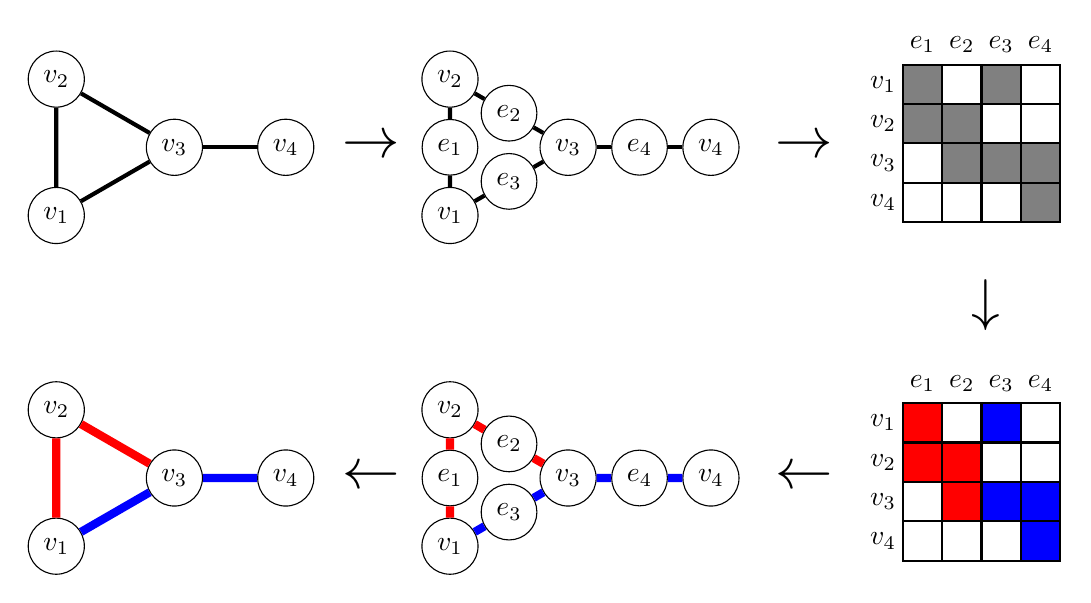 \begin{tikzpicture}[box/.style={rectangle,draw=black,thick, minimum size=0.5cm}]
		
	\begin{scope}
		\node at (3.5, 0){\huge$\rightarrow$};
	\end{scope}

	\begin{scope}
		\node at (9, 0){\huge$\rightarrow$};
	\end{scope}

	\begin{scope}
		\node at (11.3, -2){\huge$\downarrow$};
	\end{scope}
			
	\begin{scope}
		\node at (3.5, -4.2){\huge$\leftarrow$};
	\end{scope}

	\begin{scope}
		\node at (9, -4.2){\huge$\leftarrow$};
	\end{scope}
		
	\begin{scope}
		\node[shape=circle,fill=white,draw=black,minimum size=8pt] (1) at ($(-0.5,{sqrt(3)*-0.5})$) {$v_1$};
		\node[shape=circle,fill=white,draw=black,minimum size=8pt] (2) at ($(-0.5,{sqrt(3)*0.5})$) {$v_2$};
		\node[shape=circle,fill=white,draw=black,minimum size=8pt] (3) at (1, 0){$v_3$};
		\node[shape=circle,fill=white,draw=black,minimum size=8pt] (4) at ($({1+sqrt(2)}, 0)$) {$v_4$};
		
		\draw[line width=1.5pt] (1) -- (2) -- (3) -- (1);
		\draw[line width=1.5pt] (3) -- (4);
	\end{scope}

	\begin{scope}[local bounding box=scope1,shift={(5, 0)}]
		\node[shape=circle,fill=white,draw=black,minimum size=8pt] (1) at ($(-0.5,{sqrt(3)*-0.5})$) {$v_1$};
		\node[shape=circle,fill=white,draw=black,minimum size=8pt] (5) at ($(-0.5,0)$) {$e_1$};
		\node[shape=circle,fill=white,draw=black,minimum size=8pt] (2) at ($(-0.5,{sqrt(3)*0.5})$) {$v_2$};
		\node[shape=circle,fill=white,draw=black,minimum size=8pt] (6) at ($(0.25,{sqrt(3)*0.25})$){$e_2$};
		\node[shape=circle,fill=white,draw=black,minimum size=8pt] (3) at (1, 0){$v_3$};
		\node[shape=circle,fill=white,draw=black,minimum size=8pt] (7) at ($(0.25,{sqrt(3)*-0.25})$){$e_3$};
		\node[shape=circle,fill=white,draw=black,minimum size=8pt] (4) at ($({1+sqrt(2)+0.4}, 0)$) {$v_4$};
		\node[shape=circle,fill=white,draw=black,minimum size=8pt] (8) at ($({1+0.5*sqrt(2)+0.2}, 0)$){$e_4$};
			
		\draw[line width=1.5pt] (1) -- (5) -- (2) -- (6) -- (3) -- (7) -- (1);
		\draw[line width=1.5pt] (3) -- (8) -- (4);
	\end{scope}

	\begin{scope}[local bounding box=scope1,shift={(5, -4.2)}]
		\node[shape=circle,fill=white,draw=black,minimum size=8pt] (1) at ($(-0.5,{sqrt(3)*-0.5})$) {$v_1$};
		\node[shape=circle,fill=white,draw=black,minimum size=8pt] (5) at ($(-0.5,0)$) {$e_1$};
		\node[shape=circle,fill=white,draw=black,minimum size=8pt] (2) at ($(-0.5,{sqrt(3)*0.5})$) {$v_2$};
		\node[shape=circle,fill=white,draw=black,minimum size=8pt] (6) at ($(0.25,{sqrt(3)*0.25})$){$e_2$};
		\node[shape=circle,fill=white,draw=black,minimum size=8pt] (3) at (1, 0){$v_3$};
		\node[shape=circle,fill=white,draw=black,minimum size=8pt] (7) at ($(0.25,{sqrt(3)*-0.25})$){$e_3$};
		\node[shape=circle,fill=white,draw=black,minimum size=8pt] (4) at ($({1+sqrt(2)+0.4}, 0)$) {$v_4$};
		\node[shape=circle,fill=white,draw=black,minimum size=8pt] (8) at ($({1+0.5*sqrt(2)+0.2}, 0)$){$e_4$};
			
		\draw[line width=3pt,draw=red] (1) -- (5) -- (2) -- (6) -- (3);
		\draw[line width=3pt,draw=blue] (1) -- (7) -- (3) -- (8) -- (4);
	\end{scope}
	\begin{scope}[shift={(0, -4.2)}]
		\node[shape=circle,fill=white,draw=black,minimum size=8pt] (1) at ($(-0.5,{sqrt(3)*-0.5})$) {$v_1$};
		\node[shape=circle,fill=white,draw=black,minimum size=8pt] (2) at ($(-0.5,{sqrt(3)*0.5})$) {$v_2$};
		\node[shape=circle,fill=white,draw=black,minimum size=8pt] (3) at (1, 0){$v_3$};
		\node[shape=circle,fill=white,draw=black,minimum size=8pt] (4) at ($({1+sqrt(2)}, 0)$) {$v_4$};
		
		\draw[line width=3pt,draw=red] (1) -- (2) -- (3);
		\draw[line width=3pt,draw=blue] (1) -- (3) -- (4);
	\end{scope}
	\begin{scope}[shift={(10.5,-0.7)}]
		\foreach \x in {0,0.5,1,1.5}{
			\foreach \y in {0,0.5,1,1.5}
				\node[box] at (\x,\y){};
		}
		\node[box,fill=gray] at (0	,1.5){};
		\node[box,fill=gray] at (1	,1.5){};
		\node[box,fill=gray] at (0	,1){};
		\node[box,fill=gray] at (0.5	,1){};
		\node[box,fill=gray] at (0.5	,0.5){};
		\node[box,fill=gray] at (1	,0.5){};
		\node[box,fill=gray] at (1.5	,0.5){};
		\node[box,fill=gray] at (1.5	,0){};
		\node[] at (-0.5,	0) {$v_4$};
		\node[] at (-0.5,	0.5) {$v_3$};
		\node[] at (-0.5,	1) {$v_2$};
		\node[] at (-0.5,	1.5) {$v_1$};
		\node[] at (0,	2) {$e_1$};
		\node[] at (0.5,	2) {$e_2$};
		\node[] at (1,	2) {$e_3$};
		\node[] at (1.5,	2) {$e_4$};
	\end{scope}
	\begin{scope}[shift={(10.5,-5)}]
		\foreach \x in {0,0.5,1,1.5}{
			\foreach \y in {0,0.5,1,1.5}
				\node[box] at (\x,\y){};
		}
		\node[box,fill=red] at (0	,1.5){};
		\node[box,fill=blue] at (1	,1.5){};
		\node[box,fill=red] at (0	,1){};
		\node[box,fill=red] at (0.5	,1){};
		\node[box,fill=red] at (0.5	,0.5){};
		\node[box,fill=blue] at (1	,0.5){};
		\node[box,fill=blue] at (1.5	,0.5){};
		\node[box,fill=blue] at (1.5	,0){};
		\node[] at (-0.5,	0) {$v_4$};
		\node[] at (-0.5,	0.5) {$v_3$};
		\node[] at (-0.5,	1) {$v_2$};
		\node[] at (-0.5,	1.5) {$v_1$};
		\node[] at (0,	2) {$e_1$};
		\node[] at (0.5,	2) {$e_2$};
		\node[] at (1,	2) {$e_3$};
		\node[] at (1.5,	2) {$e_4$};
	\end{scope}
\end{tikzpicture}
